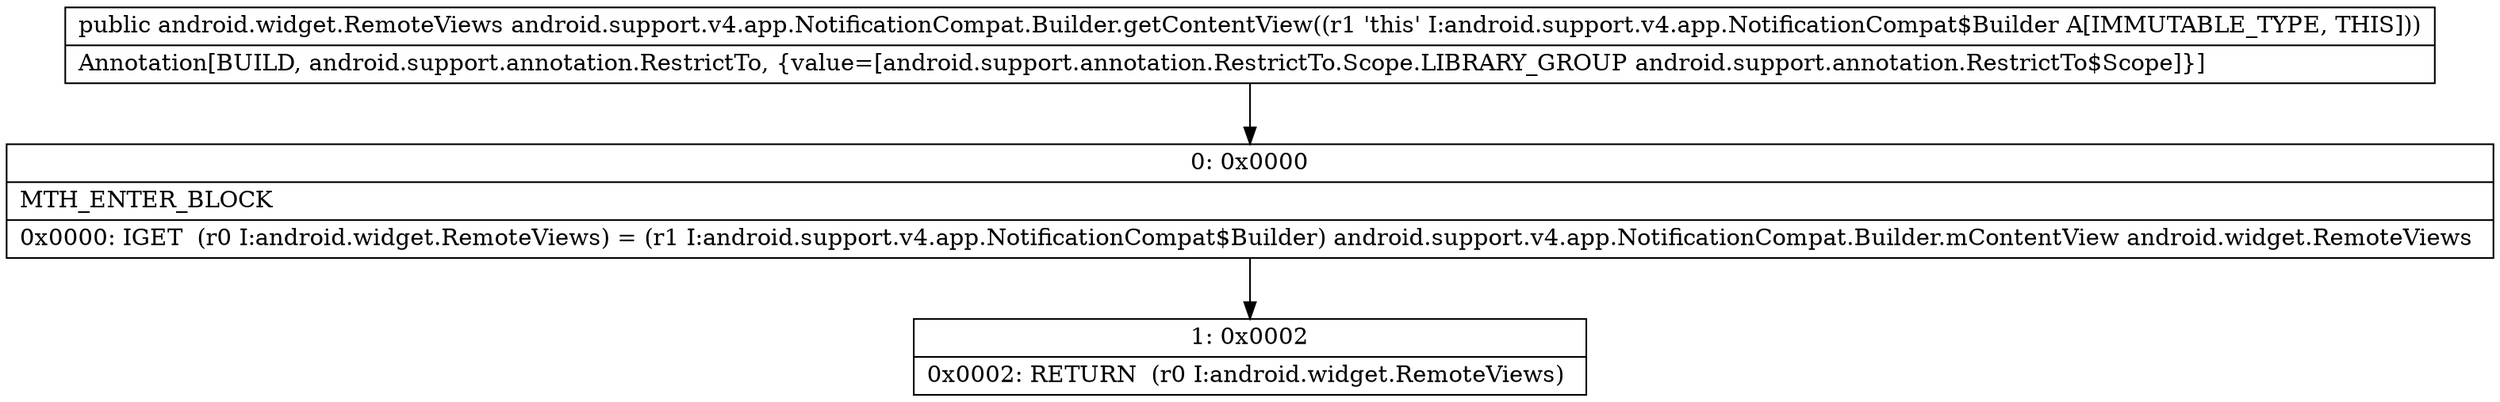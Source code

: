 digraph "CFG forandroid.support.v4.app.NotificationCompat.Builder.getContentView()Landroid\/widget\/RemoteViews;" {
Node_0 [shape=record,label="{0\:\ 0x0000|MTH_ENTER_BLOCK\l|0x0000: IGET  (r0 I:android.widget.RemoteViews) = (r1 I:android.support.v4.app.NotificationCompat$Builder) android.support.v4.app.NotificationCompat.Builder.mContentView android.widget.RemoteViews \l}"];
Node_1 [shape=record,label="{1\:\ 0x0002|0x0002: RETURN  (r0 I:android.widget.RemoteViews) \l}"];
MethodNode[shape=record,label="{public android.widget.RemoteViews android.support.v4.app.NotificationCompat.Builder.getContentView((r1 'this' I:android.support.v4.app.NotificationCompat$Builder A[IMMUTABLE_TYPE, THIS]))  | Annotation[BUILD, android.support.annotation.RestrictTo, \{value=[android.support.annotation.RestrictTo.Scope.LIBRARY_GROUP android.support.annotation.RestrictTo$Scope]\}]\l}"];
MethodNode -> Node_0;
Node_0 -> Node_1;
}

